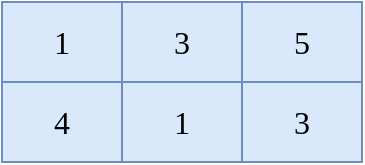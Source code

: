 <mxfile version="24.2.5" type="device">
  <diagram name="Page-1" id="LjialnSXJTE5UOslRlPB">
    <mxGraphModel dx="1420" dy="821" grid="1" gridSize="10" guides="1" tooltips="1" connect="1" arrows="1" fold="1" page="1" pageScale="1" pageWidth="850" pageHeight="1100" math="0" shadow="0">
      <root>
        <mxCell id="0" />
        <mxCell id="1" parent="0" />
        <mxCell id="t7w0U8cKZIDYZXpymrYo-32" value="" style="shape=table;startSize=0;container=1;collapsible=0;childLayout=tableLayout;fontSize=16;rounded=1;shadow=0;strokeColor=#6c8ebf;strokeWidth=1;fontFamily=Ubuntu;fontStyle=0;fillColor=#dae8fc;" vertex="1" parent="1">
          <mxGeometry x="330" y="360" width="180" height="80" as="geometry" />
        </mxCell>
        <mxCell id="t7w0U8cKZIDYZXpymrYo-33" value="" style="shape=tableRow;horizontal=0;startSize=0;swimlaneHead=0;swimlaneBody=0;strokeColor=inherit;top=0;left=0;bottom=0;right=0;collapsible=0;dropTarget=0;fillColor=none;points=[[0,0.5],[1,0.5]];portConstraint=eastwest;fontSize=16;rounded=1;shadow=0;strokeWidth=1;fontFamily=Ubuntu;fontStyle=0;" vertex="1" parent="t7w0U8cKZIDYZXpymrYo-32">
          <mxGeometry width="180" height="40" as="geometry" />
        </mxCell>
        <mxCell id="t7w0U8cKZIDYZXpymrYo-34" value="1" style="shape=partialRectangle;html=1;whiteSpace=wrap;connectable=0;strokeColor=inherit;overflow=hidden;fillColor=none;top=0;left=0;bottom=0;right=0;pointerEvents=1;fontSize=16;rounded=1;shadow=0;strokeWidth=1;fontFamily=Ubuntu;fontStyle=0;" vertex="1" parent="t7w0U8cKZIDYZXpymrYo-33">
          <mxGeometry width="60" height="40" as="geometry">
            <mxRectangle width="60" height="40" as="alternateBounds" />
          </mxGeometry>
        </mxCell>
        <mxCell id="t7w0U8cKZIDYZXpymrYo-35" value="3" style="shape=partialRectangle;html=1;whiteSpace=wrap;connectable=0;strokeColor=inherit;overflow=hidden;fillColor=none;top=0;left=0;bottom=0;right=0;pointerEvents=1;fontSize=16;rounded=1;shadow=0;strokeWidth=1;fontFamily=Ubuntu;fontStyle=0;" vertex="1" parent="t7w0U8cKZIDYZXpymrYo-33">
          <mxGeometry x="60" width="60" height="40" as="geometry">
            <mxRectangle width="60" height="40" as="alternateBounds" />
          </mxGeometry>
        </mxCell>
        <mxCell id="t7w0U8cKZIDYZXpymrYo-36" value="5" style="shape=partialRectangle;html=1;whiteSpace=wrap;connectable=0;strokeColor=inherit;overflow=hidden;fillColor=none;top=0;left=0;bottom=0;right=0;pointerEvents=1;fontSize=16;rounded=1;shadow=0;strokeWidth=1;fontFamily=Ubuntu;fontStyle=0;" vertex="1" parent="t7w0U8cKZIDYZXpymrYo-33">
          <mxGeometry x="120" width="60" height="40" as="geometry">
            <mxRectangle width="60" height="40" as="alternateBounds" />
          </mxGeometry>
        </mxCell>
        <mxCell id="t7w0U8cKZIDYZXpymrYo-37" value="" style="shape=tableRow;horizontal=0;startSize=0;swimlaneHead=0;swimlaneBody=0;strokeColor=inherit;top=0;left=0;bottom=0;right=0;collapsible=0;dropTarget=0;fillColor=none;points=[[0,0.5],[1,0.5]];portConstraint=eastwest;fontSize=16;rounded=1;shadow=0;strokeWidth=1;fontFamily=Ubuntu;fontStyle=0;" vertex="1" parent="t7w0U8cKZIDYZXpymrYo-32">
          <mxGeometry y="40" width="180" height="40" as="geometry" />
        </mxCell>
        <mxCell id="t7w0U8cKZIDYZXpymrYo-38" value="4" style="shape=partialRectangle;html=1;whiteSpace=wrap;connectable=0;strokeColor=inherit;overflow=hidden;fillColor=none;top=0;left=0;bottom=0;right=0;pointerEvents=1;fontSize=16;rounded=1;shadow=0;strokeWidth=1;fontFamily=Ubuntu;fontStyle=0;" vertex="1" parent="t7w0U8cKZIDYZXpymrYo-37">
          <mxGeometry width="60" height="40" as="geometry">
            <mxRectangle width="60" height="40" as="alternateBounds" />
          </mxGeometry>
        </mxCell>
        <mxCell id="t7w0U8cKZIDYZXpymrYo-39" value="1" style="shape=partialRectangle;html=1;whiteSpace=wrap;connectable=0;strokeColor=inherit;overflow=hidden;fillColor=none;top=0;left=0;bottom=0;right=0;pointerEvents=1;fontSize=16;rounded=1;shadow=0;strokeWidth=1;fontFamily=Ubuntu;fontStyle=0;" vertex="1" parent="t7w0U8cKZIDYZXpymrYo-37">
          <mxGeometry x="60" width="60" height="40" as="geometry">
            <mxRectangle width="60" height="40" as="alternateBounds" />
          </mxGeometry>
        </mxCell>
        <mxCell id="t7w0U8cKZIDYZXpymrYo-40" value="3" style="shape=partialRectangle;html=1;whiteSpace=wrap;connectable=0;strokeColor=inherit;overflow=hidden;fillColor=none;top=0;left=0;bottom=0;right=0;pointerEvents=1;fontSize=16;rounded=1;shadow=0;strokeWidth=1;fontFamily=Ubuntu;fontStyle=0;" vertex="1" parent="t7w0U8cKZIDYZXpymrYo-37">
          <mxGeometry x="120" width="60" height="40" as="geometry">
            <mxRectangle width="60" height="40" as="alternateBounds" />
          </mxGeometry>
        </mxCell>
      </root>
    </mxGraphModel>
  </diagram>
</mxfile>

